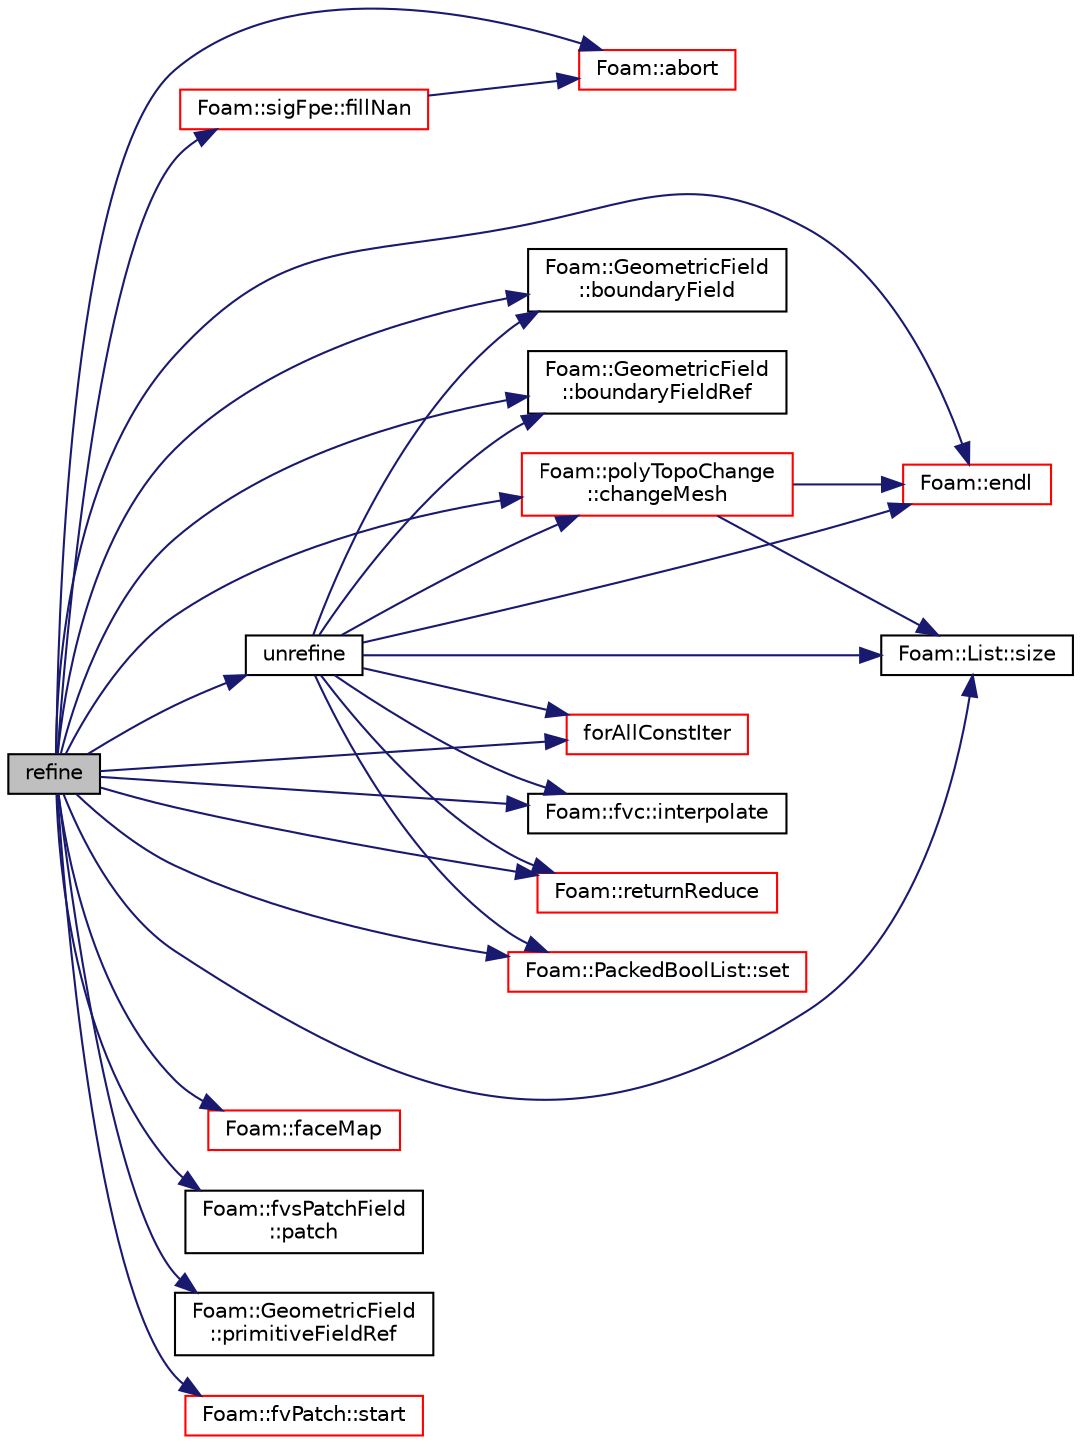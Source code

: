 digraph "refine"
{
  bgcolor="transparent";
  edge [fontname="Helvetica",fontsize="10",labelfontname="Helvetica",labelfontsize="10"];
  node [fontname="Helvetica",fontsize="10",shape=record];
  rankdir="LR";
  Node1 [label="refine",height=0.2,width=0.4,color="black", fillcolor="grey75", style="filled", fontcolor="black"];
  Node1 -> Node2 [color="midnightblue",fontsize="10",style="solid",fontname="Helvetica"];
  Node2 [label="Foam::abort",height=0.2,width=0.4,color="red",URL="$a10909.html#a447107a607d03e417307c203fa5fb44b"];
  Node1 -> Node3 [color="midnightblue",fontsize="10",style="solid",fontname="Helvetica"];
  Node3 [label="Foam::GeometricField\l::boundaryField",height=0.2,width=0.4,color="black",URL="$a00937.html#a6987ef31fb532d0fc43c84eca14fe558",tooltip="Return const-reference to the boundary field. "];
  Node1 -> Node4 [color="midnightblue",fontsize="10",style="solid",fontname="Helvetica"];
  Node4 [label="Foam::GeometricField\l::boundaryFieldRef",height=0.2,width=0.4,color="black",URL="$a00937.html#af3831c9fea9f6ae7532a6d57cc67c959",tooltip="Return a reference to the boundary field. "];
  Node1 -> Node5 [color="midnightblue",fontsize="10",style="solid",fontname="Helvetica"];
  Node5 [label="Foam::polyTopoChange\l::changeMesh",height=0.2,width=0.4,color="red",URL="$a01981.html#a1b105b13373ba9f1c7685f873b250cf2",tooltip="Inplace changes mesh without change of patches. "];
  Node5 -> Node6 [color="midnightblue",fontsize="10",style="solid",fontname="Helvetica"];
  Node6 [label="Foam::endl",height=0.2,width=0.4,color="red",URL="$a10909.html#a2db8fe02a0d3909e9351bb4275b23ce4",tooltip="Add newline and flush stream. "];
  Node5 -> Node7 [color="midnightblue",fontsize="10",style="solid",fontname="Helvetica"];
  Node7 [label="Foam::List::size",height=0.2,width=0.4,color="black",URL="$a01397.html#a8a5f6fa29bd4b500caf186f60245b384",tooltip="Override size to be inconsistent with allocated storage. "];
  Node1 -> Node6 [color="midnightblue",fontsize="10",style="solid",fontname="Helvetica"];
  Node1 -> Node8 [color="midnightblue",fontsize="10",style="solid",fontname="Helvetica"];
  Node8 [label="Foam::faceMap",height=0.2,width=0.4,color="red",URL="$a10909.html#aa77215843e964fac259ab06e68d0ee02"];
  Node1 -> Node9 [color="midnightblue",fontsize="10",style="solid",fontname="Helvetica"];
  Node9 [label="Foam::sigFpe::fillNan",height=0.2,width=0.4,color="red",URL="$a02372.html#a59c0c709ef52d6c88064bfba6f9da535",tooltip="Fill block of data with NaN. "];
  Node9 -> Node2 [color="midnightblue",fontsize="10",style="solid",fontname="Helvetica"];
  Node1 -> Node10 [color="midnightblue",fontsize="10",style="solid",fontname="Helvetica"];
  Node10 [label="forAllConstIter",height=0.2,width=0.4,color="red",URL="$a03095.html#ae21e2836509b0fa7f7cedf6493b11b09"];
  Node1 -> Node11 [color="midnightblue",fontsize="10",style="solid",fontname="Helvetica"];
  Node11 [label="Foam::fvc::interpolate",height=0.2,width=0.4,color="black",URL="$a10944.html#a768cc91e806b7278729a11134de57ecf",tooltip="Interpolate field onto faces using scheme given by Istream. "];
  Node1 -> Node12 [color="midnightblue",fontsize="10",style="solid",fontname="Helvetica"];
  Node12 [label="Foam::fvsPatchField\l::patch",height=0.2,width=0.4,color="black",URL="$a00910.html#ad735de1fbd0f85c12ad0c37deb62d22c",tooltip="Return patch. "];
  Node1 -> Node13 [color="midnightblue",fontsize="10",style="solid",fontname="Helvetica"];
  Node13 [label="Foam::GeometricField\l::primitiveFieldRef",height=0.2,width=0.4,color="black",URL="$a00937.html#a1c19f056796aa3c294dccefee1f7d26d",tooltip="Return a reference to the internal field. "];
  Node1 -> Node14 [color="midnightblue",fontsize="10",style="solid",fontname="Helvetica"];
  Node14 [label="Foam::returnReduce",height=0.2,width=0.4,color="red",URL="$a10909.html#a8d528a67d2a9c6fe4fb94bc86872624b"];
  Node1 -> Node15 [color="midnightblue",fontsize="10",style="solid",fontname="Helvetica"];
  Node15 [label="Foam::PackedBoolList::set",height=0.2,width=0.4,color="red",URL="$a01799.html#a0c010317ff4eff942a58dd385245119d",tooltip="Set specified bits. "];
  Node1 -> Node7 [color="midnightblue",fontsize="10",style="solid",fontname="Helvetica"];
  Node1 -> Node16 [color="midnightblue",fontsize="10",style="solid",fontname="Helvetica"];
  Node16 [label="Foam::fvPatch::start",height=0.2,width=0.4,color="red",URL="$a00902.html#a861f370e41af7d54d7ff91da65de6e6a",tooltip="Return start label of this patch in the polyMesh face list. "];
  Node1 -> Node17 [color="midnightblue",fontsize="10",style="solid",fontname="Helvetica"];
  Node17 [label="unrefine",height=0.2,width=0.4,color="black",URL="$a00614.html#adade44a7507ea6fc270d918b362ca6c1",tooltip="Unrefine cells. Gets passed in centre points of cells to combine. "];
  Node17 -> Node7 [color="midnightblue",fontsize="10",style="solid",fontname="Helvetica"];
  Node17 -> Node5 [color="midnightblue",fontsize="10",style="solid",fontname="Helvetica"];
  Node17 -> Node14 [color="midnightblue",fontsize="10",style="solid",fontname="Helvetica"];
  Node17 -> Node6 [color="midnightblue",fontsize="10",style="solid",fontname="Helvetica"];
  Node17 -> Node4 [color="midnightblue",fontsize="10",style="solid",fontname="Helvetica"];
  Node17 -> Node11 [color="midnightblue",fontsize="10",style="solid",fontname="Helvetica"];
  Node17 -> Node10 [color="midnightblue",fontsize="10",style="solid",fontname="Helvetica"];
  Node17 -> Node3 [color="midnightblue",fontsize="10",style="solid",fontname="Helvetica"];
  Node17 -> Node15 [color="midnightblue",fontsize="10",style="solid",fontname="Helvetica"];
}

